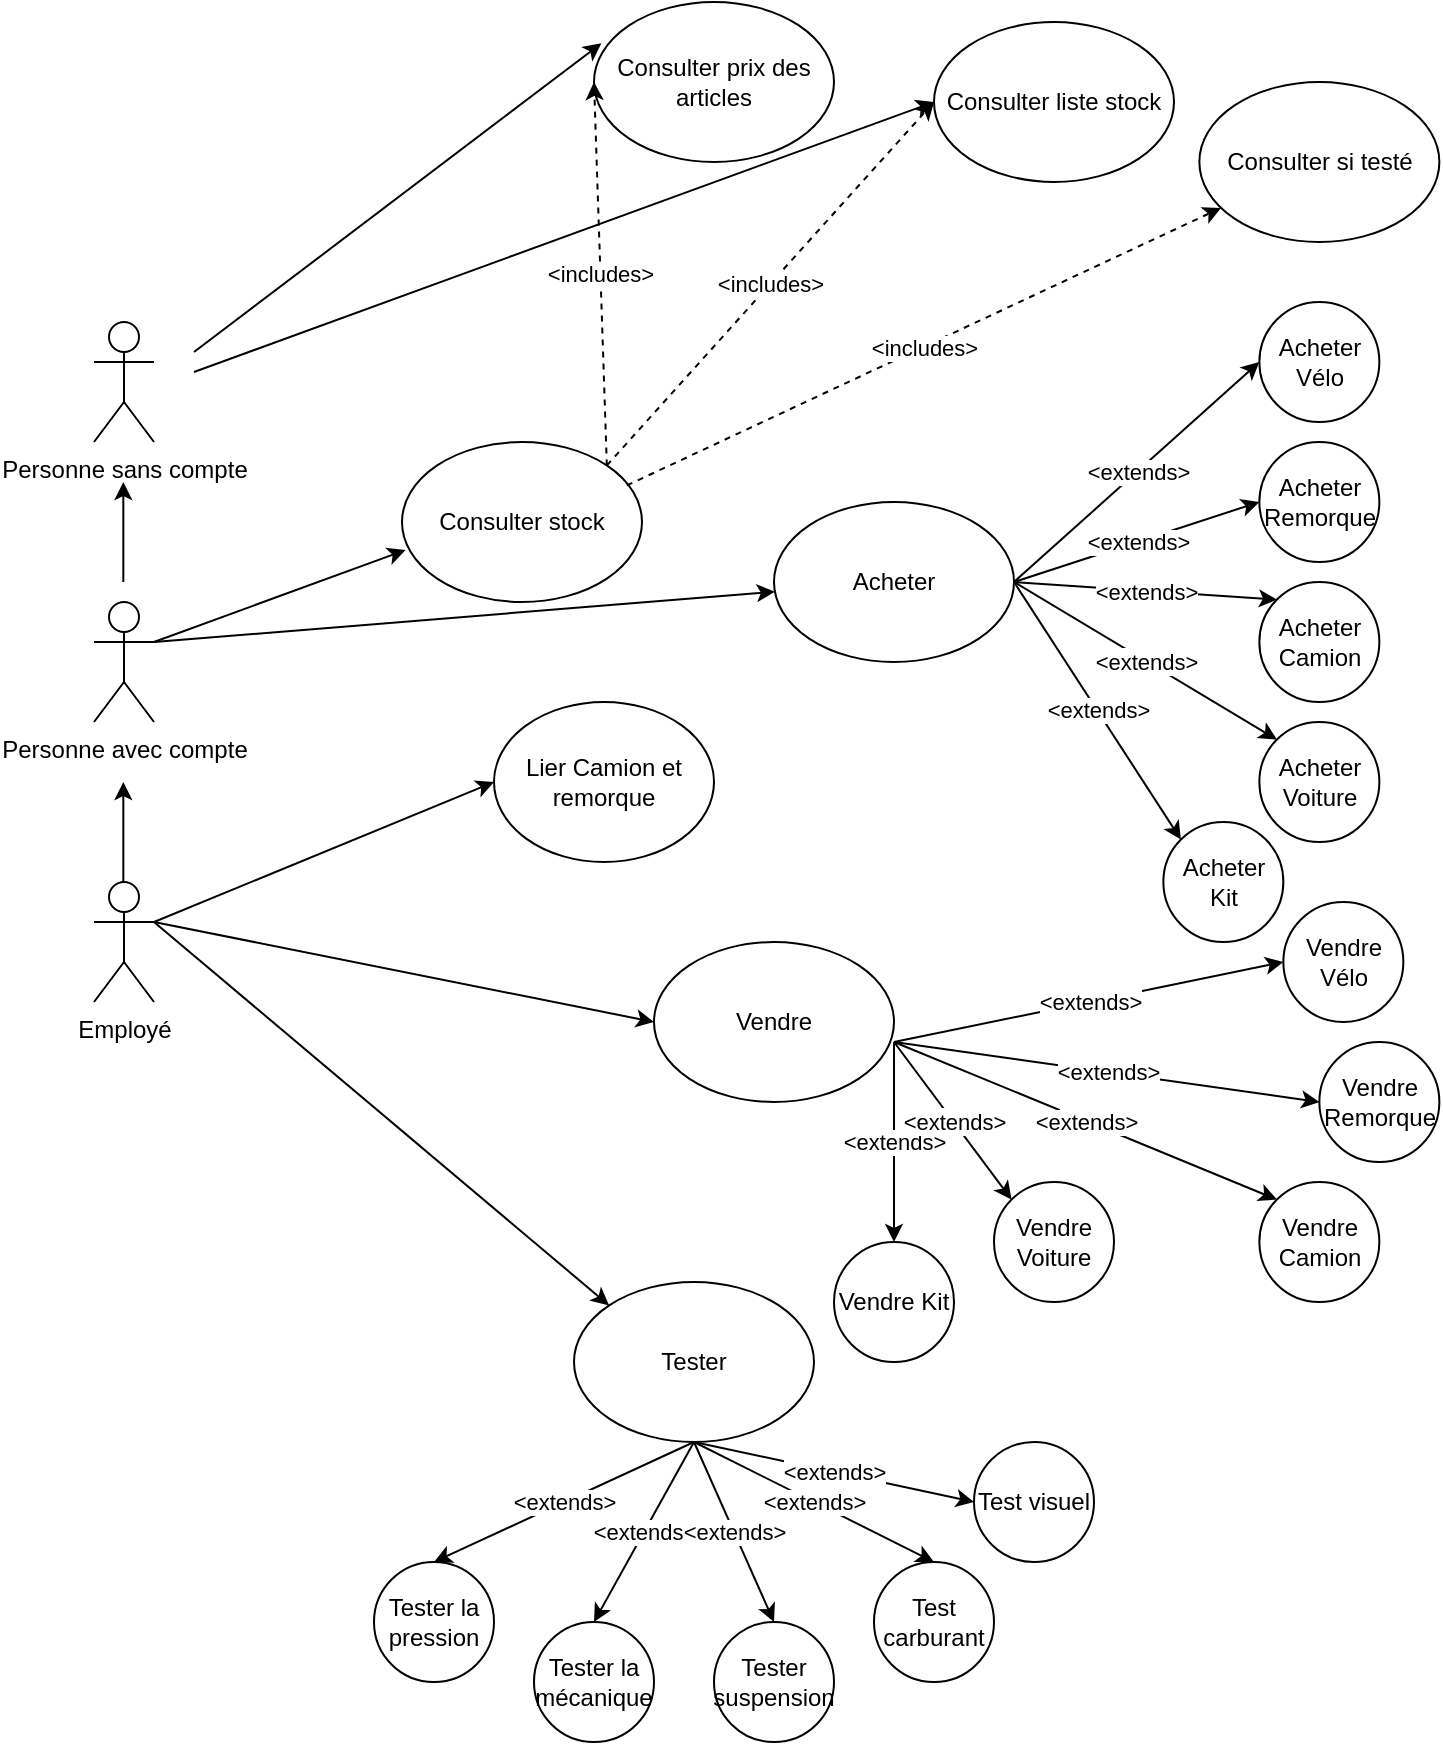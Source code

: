 <mxfile version="14.6.9" type="github" pages="2">
  <diagram id="zrro3p_Okz-FbBBPoKny" name="Page-1">
    <mxGraphModel dx="677" dy="355" grid="1" gridSize="10" guides="1" tooltips="1" connect="1" arrows="1" fold="1" page="1" pageScale="1" pageWidth="827" pageHeight="1169" math="0" shadow="0">
      <root>
        <mxCell id="0" />
        <mxCell id="1" parent="0" />
        <mxCell id="Jghu_ZEUdRBk4LjyPo3j-1" value="Employé" style="shape=umlActor;verticalLabelPosition=bottom;verticalAlign=top;html=1;outlineConnect=0;" vertex="1" parent="1">
          <mxGeometry x="140" y="460" width="30" height="60" as="geometry" />
        </mxCell>
        <mxCell id="Jghu_ZEUdRBk4LjyPo3j-3" value="Personne avec compte" style="shape=umlActor;verticalLabelPosition=bottom;verticalAlign=top;html=1;outlineConnect=0;" vertex="1" parent="1">
          <mxGeometry x="140" y="320" width="30" height="60" as="geometry" />
        </mxCell>
        <mxCell id="Jghu_ZEUdRBk4LjyPo3j-4" value="Personne sans compte" style="shape=umlActor;verticalLabelPosition=bottom;verticalAlign=top;html=1;outlineConnect=0;" vertex="1" parent="1">
          <mxGeometry x="140" y="180" width="30" height="60" as="geometry" />
        </mxCell>
        <mxCell id="Jghu_ZEUdRBk4LjyPo3j-5" value="" style="endArrow=classic;html=1;" edge="1" parent="1">
          <mxGeometry width="50" height="50" relative="1" as="geometry">
            <mxPoint x="154.66" y="310" as="sourcePoint" />
            <mxPoint x="154.66" y="260" as="targetPoint" />
          </mxGeometry>
        </mxCell>
        <mxCell id="Jghu_ZEUdRBk4LjyPo3j-6" value="" style="endArrow=classic;html=1;" edge="1" parent="1">
          <mxGeometry width="50" height="50" relative="1" as="geometry">
            <mxPoint x="154.66" y="460" as="sourcePoint" />
            <mxPoint x="154.66" y="410" as="targetPoint" />
          </mxGeometry>
        </mxCell>
        <mxCell id="Jghu_ZEUdRBk4LjyPo3j-7" value="Consulter stock" style="ellipse;whiteSpace=wrap;html=1;" vertex="1" parent="1">
          <mxGeometry x="294" y="240" width="120" height="80" as="geometry" />
        </mxCell>
        <mxCell id="Jghu_ZEUdRBk4LjyPo3j-9" value="Consulter prix des articles" style="ellipse;whiteSpace=wrap;html=1;" vertex="1" parent="1">
          <mxGeometry x="390" y="20" width="120" height="80" as="geometry" />
        </mxCell>
        <mxCell id="Jghu_ZEUdRBk4LjyPo3j-10" value="" style="endArrow=classic;html=1;exitX=1;exitY=0;exitDx=0;exitDy=0;dashed=1;entryX=0;entryY=0.5;entryDx=0;entryDy=0;" edge="1" parent="1" source="Jghu_ZEUdRBk4LjyPo3j-7" target="Jghu_ZEUdRBk4LjyPo3j-9">
          <mxGeometry relative="1" as="geometry">
            <mxPoint x="321.216" y="241.716" as="sourcePoint" />
            <mxPoint x="450" y="290" as="targetPoint" />
          </mxGeometry>
        </mxCell>
        <mxCell id="Jghu_ZEUdRBk4LjyPo3j-11" value="&amp;lt;includes&amp;gt;" style="edgeLabel;resizable=0;html=1;align=center;verticalAlign=middle;" connectable="0" vertex="1" parent="Jghu_ZEUdRBk4LjyPo3j-10">
          <mxGeometry relative="1" as="geometry" />
        </mxCell>
        <mxCell id="Jghu_ZEUdRBk4LjyPo3j-14" value="" style="endArrow=classic;html=1;exitX=1;exitY=0.333;exitDx=0;exitDy=0;exitPerimeter=0;entryX=0.015;entryY=0.675;entryDx=0;entryDy=0;entryPerimeter=0;" edge="1" parent="1" target="Jghu_ZEUdRBk4LjyPo3j-7">
          <mxGeometry width="50" height="50" relative="1" as="geometry">
            <mxPoint x="170" y="340" as="sourcePoint" />
            <mxPoint x="340" y="270" as="targetPoint" />
          </mxGeometry>
        </mxCell>
        <mxCell id="Jghu_ZEUdRBk4LjyPo3j-15" value="Consulter si testé" style="ellipse;whiteSpace=wrap;html=1;" vertex="1" parent="1">
          <mxGeometry x="692.68" y="60" width="120" height="80" as="geometry" />
        </mxCell>
        <mxCell id="Jghu_ZEUdRBk4LjyPo3j-16" value="" style="endArrow=classic;html=1;exitX=1;exitY=0.333;exitDx=0;exitDy=0;exitPerimeter=0;entryX=0.031;entryY=0.258;entryDx=0;entryDy=0;entryPerimeter=0;" edge="1" parent="1" target="Jghu_ZEUdRBk4LjyPo3j-9">
          <mxGeometry width="50" height="50" relative="1" as="geometry">
            <mxPoint x="190" y="195.0" as="sourcePoint" />
            <mxPoint x="400" y="225.0" as="targetPoint" />
          </mxGeometry>
        </mxCell>
        <mxCell id="Jghu_ZEUdRBk4LjyPo3j-17" value="" style="endArrow=classic;html=1;exitX=1;exitY=0;exitDx=0;exitDy=0;dashed=1;" edge="1" parent="1" target="Jghu_ZEUdRBk4LjyPo3j-15">
          <mxGeometry relative="1" as="geometry">
            <mxPoint x="406.426" y="261.716" as="sourcePoint" />
            <mxPoint x="500" y="130" as="targetPoint" />
          </mxGeometry>
        </mxCell>
        <mxCell id="Jghu_ZEUdRBk4LjyPo3j-18" value="&amp;lt;includes&amp;gt;" style="edgeLabel;resizable=0;html=1;align=center;verticalAlign=middle;" connectable="0" vertex="1" parent="Jghu_ZEUdRBk4LjyPo3j-17">
          <mxGeometry relative="1" as="geometry" />
        </mxCell>
        <mxCell id="Jghu_ZEUdRBk4LjyPo3j-19" value="Consulter liste stock" style="ellipse;whiteSpace=wrap;html=1;" vertex="1" parent="1">
          <mxGeometry x="560" y="30" width="120" height="80" as="geometry" />
        </mxCell>
        <mxCell id="Jghu_ZEUdRBk4LjyPo3j-20" value="" style="endArrow=classic;html=1;exitX=1;exitY=0;exitDx=0;exitDy=0;dashed=1;entryX=0;entryY=0.5;entryDx=0;entryDy=0;" edge="1" parent="1" target="Jghu_ZEUdRBk4LjyPo3j-19" source="Jghu_ZEUdRBk4LjyPo3j-7">
          <mxGeometry relative="1" as="geometry">
            <mxPoint x="519.996" y="295.856" as="sourcePoint" />
            <mxPoint x="573.57" y="334.14" as="targetPoint" />
          </mxGeometry>
        </mxCell>
        <mxCell id="Jghu_ZEUdRBk4LjyPo3j-21" value="&amp;lt;includes&amp;gt;" style="edgeLabel;resizable=0;html=1;align=center;verticalAlign=middle;" connectable="0" vertex="1" parent="Jghu_ZEUdRBk4LjyPo3j-20">
          <mxGeometry relative="1" as="geometry" />
        </mxCell>
        <mxCell id="Jghu_ZEUdRBk4LjyPo3j-22" value="" style="endArrow=classic;html=1;entryX=0;entryY=0.5;entryDx=0;entryDy=0;" edge="1" parent="1" target="Jghu_ZEUdRBk4LjyPo3j-19">
          <mxGeometry width="50" height="50" relative="1" as="geometry">
            <mxPoint x="190" y="205" as="sourcePoint" />
            <mxPoint x="403.72" y="80.64" as="targetPoint" />
          </mxGeometry>
        </mxCell>
        <mxCell id="Jghu_ZEUdRBk4LjyPo3j-24" value="Vendre" style="ellipse;whiteSpace=wrap;html=1;" vertex="1" parent="1">
          <mxGeometry x="420" y="490" width="120" height="80" as="geometry" />
        </mxCell>
        <mxCell id="Jghu_ZEUdRBk4LjyPo3j-25" value="Tester" style="ellipse;whiteSpace=wrap;html=1;" vertex="1" parent="1">
          <mxGeometry x="380" y="660" width="120" height="80" as="geometry" />
        </mxCell>
        <mxCell id="Jghu_ZEUdRBk4LjyPo3j-28" value="Acheter" style="ellipse;whiteSpace=wrap;html=1;" vertex="1" parent="1">
          <mxGeometry x="480.0" y="270" width="120" height="80" as="geometry" />
        </mxCell>
        <mxCell id="Jghu_ZEUdRBk4LjyPo3j-29" value="" style="endArrow=classic;html=1;" edge="1" parent="1" target="Jghu_ZEUdRBk4LjyPo3j-28">
          <mxGeometry width="50" height="50" relative="1" as="geometry">
            <mxPoint x="170" y="340" as="sourcePoint" />
            <mxPoint x="305.8" y="304" as="targetPoint" />
          </mxGeometry>
        </mxCell>
        <mxCell id="Jghu_ZEUdRBk4LjyPo3j-34" value="" style="endArrow=classic;html=1;exitX=1;exitY=0.333;exitDx=0;exitDy=0;exitPerimeter=0;entryX=0;entryY=0.5;entryDx=0;entryDy=0;" edge="1" parent="1" source="Jghu_ZEUdRBk4LjyPo3j-1" target="Jghu_ZEUdRBk4LjyPo3j-24">
          <mxGeometry width="50" height="50" relative="1" as="geometry">
            <mxPoint x="180" y="350" as="sourcePoint" />
            <mxPoint x="382.32" y="388.984" as="targetPoint" />
          </mxGeometry>
        </mxCell>
        <mxCell id="Jghu_ZEUdRBk4LjyPo3j-35" value="" style="endArrow=classic;html=1;exitX=1;exitY=0.333;exitDx=0;exitDy=0;exitPerimeter=0;entryX=0;entryY=0;entryDx=0;entryDy=0;" edge="1" parent="1" source="Jghu_ZEUdRBk4LjyPo3j-1" target="Jghu_ZEUdRBk4LjyPo3j-25">
          <mxGeometry width="50" height="50" relative="1" as="geometry">
            <mxPoint x="190" y="360" as="sourcePoint" />
            <mxPoint x="392.32" y="398.984" as="targetPoint" />
          </mxGeometry>
        </mxCell>
        <mxCell id="Jghu_ZEUdRBk4LjyPo3j-36" value="Acheter Remorque" style="ellipse;whiteSpace=wrap;html=1;" vertex="1" parent="1">
          <mxGeometry x="722.68" y="240" width="60" height="60" as="geometry" />
        </mxCell>
        <mxCell id="Jghu_ZEUdRBk4LjyPo3j-37" value="Acheter Camion" style="ellipse;whiteSpace=wrap;html=1;" vertex="1" parent="1">
          <mxGeometry x="722.68" y="310" width="60" height="60" as="geometry" />
        </mxCell>
        <mxCell id="Jghu_ZEUdRBk4LjyPo3j-38" value="Acheter Voiture" style="ellipse;whiteSpace=wrap;html=1;" vertex="1" parent="1">
          <mxGeometry x="722.68" y="380" width="60" height="60" as="geometry" />
        </mxCell>
        <mxCell id="Jghu_ZEUdRBk4LjyPo3j-39" value="Acheter Vélo" style="ellipse;whiteSpace=wrap;html=1;" vertex="1" parent="1">
          <mxGeometry x="722.68" y="170" width="60" height="60" as="geometry" />
        </mxCell>
        <mxCell id="Jghu_ZEUdRBk4LjyPo3j-53" value="Acheter Kit" style="ellipse;whiteSpace=wrap;html=1;" vertex="1" parent="1">
          <mxGeometry x="674.68" y="430" width="60" height="60" as="geometry" />
        </mxCell>
        <mxCell id="Jghu_ZEUdRBk4LjyPo3j-55" value="Lier Camion et remorque" style="ellipse;whiteSpace=wrap;html=1;" vertex="1" parent="1">
          <mxGeometry x="340" y="370" width="110" height="80" as="geometry" />
        </mxCell>
        <mxCell id="Jghu_ZEUdRBk4LjyPo3j-56" value="" style="endArrow=classic;html=1;entryX=0;entryY=0.5;entryDx=0;entryDy=0;" edge="1" parent="1" target="Jghu_ZEUdRBk4LjyPo3j-55">
          <mxGeometry width="50" height="50" relative="1" as="geometry">
            <mxPoint x="170" y="480" as="sourcePoint" />
            <mxPoint x="336" y="550" as="targetPoint" />
          </mxGeometry>
        </mxCell>
        <mxCell id="Jghu_ZEUdRBk4LjyPo3j-57" value="Tester la pression" style="ellipse;whiteSpace=wrap;html=1;" vertex="1" parent="1">
          <mxGeometry x="280" y="800" width="60" height="60" as="geometry" />
        </mxCell>
        <mxCell id="Jghu_ZEUdRBk4LjyPo3j-59" value="Label" style="endArrow=classic;html=1;exitX=0.5;exitY=1;exitDx=0;exitDy=0;entryX=0.5;entryY=0;entryDx=0;entryDy=0;" edge="1" parent="1" source="Jghu_ZEUdRBk4LjyPo3j-25" target="Jghu_ZEUdRBk4LjyPo3j-57">
          <mxGeometry relative="1" as="geometry">
            <mxPoint x="190" y="810" as="sourcePoint" />
            <mxPoint x="350" y="810" as="targetPoint" />
          </mxGeometry>
        </mxCell>
        <mxCell id="Jghu_ZEUdRBk4LjyPo3j-60" value="&amp;lt;extends&amp;gt;" style="edgeLabel;resizable=0;html=1;align=center;verticalAlign=middle;" connectable="0" vertex="1" parent="Jghu_ZEUdRBk4LjyPo3j-59">
          <mxGeometry relative="1" as="geometry" />
        </mxCell>
        <mxCell id="Jghu_ZEUdRBk4LjyPo3j-63" value="Label" style="endArrow=classic;html=1;exitX=1;exitY=0.5;exitDx=0;exitDy=0;entryX=0;entryY=0;entryDx=0;entryDy=0;" edge="1" parent="1" source="Jghu_ZEUdRBk4LjyPo3j-28" target="Jghu_ZEUdRBk4LjyPo3j-53">
          <mxGeometry relative="1" as="geometry">
            <mxPoint x="560" y="420" as="sourcePoint" />
            <mxPoint x="550" y="480" as="targetPoint" />
          </mxGeometry>
        </mxCell>
        <mxCell id="Jghu_ZEUdRBk4LjyPo3j-64" value="&amp;lt;extends&amp;gt;" style="edgeLabel;resizable=0;html=1;align=center;verticalAlign=middle;" connectable="0" vertex="1" parent="Jghu_ZEUdRBk4LjyPo3j-63">
          <mxGeometry relative="1" as="geometry" />
        </mxCell>
        <mxCell id="Jghu_ZEUdRBk4LjyPo3j-65" value="Label" style="endArrow=classic;html=1;exitX=1;exitY=0.5;exitDx=0;exitDy=0;entryX=0;entryY=0;entryDx=0;entryDy=0;" edge="1" parent="1" source="Jghu_ZEUdRBk4LjyPo3j-28" target="Jghu_ZEUdRBk4LjyPo3j-38">
          <mxGeometry relative="1" as="geometry">
            <mxPoint x="544" y="380" as="sourcePoint" />
            <mxPoint x="630.787" y="578.787" as="targetPoint" />
          </mxGeometry>
        </mxCell>
        <mxCell id="Jghu_ZEUdRBk4LjyPo3j-66" value="&amp;lt;extends&amp;gt;" style="edgeLabel;resizable=0;html=1;align=center;verticalAlign=middle;" connectable="0" vertex="1" parent="Jghu_ZEUdRBk4LjyPo3j-65">
          <mxGeometry relative="1" as="geometry" />
        </mxCell>
        <mxCell id="Jghu_ZEUdRBk4LjyPo3j-67" value="Label" style="endArrow=classic;html=1;exitX=1;exitY=0.5;exitDx=0;exitDy=0;entryX=0;entryY=0;entryDx=0;entryDy=0;" edge="1" parent="1" source="Jghu_ZEUdRBk4LjyPo3j-28" target="Jghu_ZEUdRBk4LjyPo3j-37">
          <mxGeometry relative="1" as="geometry">
            <mxPoint x="554" y="390" as="sourcePoint" />
            <mxPoint x="640.787" y="588.787" as="targetPoint" />
          </mxGeometry>
        </mxCell>
        <mxCell id="Jghu_ZEUdRBk4LjyPo3j-68" value="&amp;lt;extends&amp;gt;" style="edgeLabel;resizable=0;html=1;align=center;verticalAlign=middle;" connectable="0" vertex="1" parent="Jghu_ZEUdRBk4LjyPo3j-67">
          <mxGeometry relative="1" as="geometry" />
        </mxCell>
        <mxCell id="Jghu_ZEUdRBk4LjyPo3j-69" value="Label" style="endArrow=classic;html=1;exitX=1;exitY=0.5;exitDx=0;exitDy=0;entryX=0;entryY=0.5;entryDx=0;entryDy=0;" edge="1" parent="1" source="Jghu_ZEUdRBk4LjyPo3j-28" target="Jghu_ZEUdRBk4LjyPo3j-36">
          <mxGeometry relative="1" as="geometry">
            <mxPoint x="564" y="400" as="sourcePoint" />
            <mxPoint x="650.787" y="598.787" as="targetPoint" />
          </mxGeometry>
        </mxCell>
        <mxCell id="Jghu_ZEUdRBk4LjyPo3j-70" value="&amp;lt;extends&amp;gt;" style="edgeLabel;resizable=0;html=1;align=center;verticalAlign=middle;" connectable="0" vertex="1" parent="Jghu_ZEUdRBk4LjyPo3j-69">
          <mxGeometry relative="1" as="geometry" />
        </mxCell>
        <mxCell id="Jghu_ZEUdRBk4LjyPo3j-71" value="Label" style="endArrow=classic;html=1;exitX=1;exitY=0.5;exitDx=0;exitDy=0;entryX=0;entryY=0.5;entryDx=0;entryDy=0;" edge="1" parent="1" source="Jghu_ZEUdRBk4LjyPo3j-28" target="Jghu_ZEUdRBk4LjyPo3j-39">
          <mxGeometry relative="1" as="geometry">
            <mxPoint x="574" y="410" as="sourcePoint" />
            <mxPoint x="660.787" y="608.787" as="targetPoint" />
          </mxGeometry>
        </mxCell>
        <mxCell id="Jghu_ZEUdRBk4LjyPo3j-72" value="&amp;lt;extends&amp;gt;" style="edgeLabel;resizable=0;html=1;align=center;verticalAlign=middle;" connectable="0" vertex="1" parent="Jghu_ZEUdRBk4LjyPo3j-71">
          <mxGeometry relative="1" as="geometry" />
        </mxCell>
        <mxCell id="NLDs3pnNI_aHXxIi2RQk-1" value="Tester la mécanique" style="ellipse;whiteSpace=wrap;html=1;" vertex="1" parent="1">
          <mxGeometry x="360" y="830" width="60" height="60" as="geometry" />
        </mxCell>
        <mxCell id="NLDs3pnNI_aHXxIi2RQk-2" value="Label" style="endArrow=classic;html=1;entryX=0.5;entryY=0;entryDx=0;entryDy=0;" edge="1" parent="1" target="NLDs3pnNI_aHXxIi2RQk-1">
          <mxGeometry relative="1" as="geometry">
            <mxPoint x="440" y="740" as="sourcePoint" />
            <mxPoint x="420" y="820" as="targetPoint" />
          </mxGeometry>
        </mxCell>
        <mxCell id="NLDs3pnNI_aHXxIi2RQk-3" value="&amp;lt;extends&amp;gt;" style="edgeLabel;resizable=0;html=1;align=center;verticalAlign=middle;" connectable="0" vertex="1" parent="NLDs3pnNI_aHXxIi2RQk-2">
          <mxGeometry relative="1" as="geometry" />
        </mxCell>
        <mxCell id="NLDs3pnNI_aHXxIi2RQk-4" value="Tester suspension" style="ellipse;whiteSpace=wrap;html=1;" vertex="1" parent="1">
          <mxGeometry x="450" y="830" width="60" height="60" as="geometry" />
        </mxCell>
        <mxCell id="NLDs3pnNI_aHXxIi2RQk-5" value="Label" style="endArrow=classic;html=1;exitX=0.5;exitY=1;exitDx=0;exitDy=0;entryX=0.5;entryY=0;entryDx=0;entryDy=0;" edge="1" parent="1" target="NLDs3pnNI_aHXxIi2RQk-4" source="Jghu_ZEUdRBk4LjyPo3j-25">
          <mxGeometry relative="1" as="geometry">
            <mxPoint x="580" y="750" as="sourcePoint" />
            <mxPoint x="490" y="820" as="targetPoint" />
          </mxGeometry>
        </mxCell>
        <mxCell id="NLDs3pnNI_aHXxIi2RQk-6" value="&amp;lt;extends&amp;gt;" style="edgeLabel;resizable=0;html=1;align=center;verticalAlign=middle;" connectable="0" vertex="1" parent="NLDs3pnNI_aHXxIi2RQk-5">
          <mxGeometry relative="1" as="geometry" />
        </mxCell>
        <mxCell id="NLDs3pnNI_aHXxIi2RQk-7" value="Test carburant" style="ellipse;whiteSpace=wrap;html=1;" vertex="1" parent="1">
          <mxGeometry x="530" y="800" width="60" height="60" as="geometry" />
        </mxCell>
        <mxCell id="NLDs3pnNI_aHXxIi2RQk-8" value="Label" style="endArrow=classic;html=1;exitX=0.5;exitY=1;exitDx=0;exitDy=0;entryX=0.5;entryY=0;entryDx=0;entryDy=0;" edge="1" parent="1" target="NLDs3pnNI_aHXxIi2RQk-7" source="Jghu_ZEUdRBk4LjyPo3j-25">
          <mxGeometry relative="1" as="geometry">
            <mxPoint x="650" y="750" as="sourcePoint" />
            <mxPoint x="560" y="820" as="targetPoint" />
          </mxGeometry>
        </mxCell>
        <mxCell id="NLDs3pnNI_aHXxIi2RQk-9" value="&amp;lt;extends&amp;gt;" style="edgeLabel;resizable=0;html=1;align=center;verticalAlign=middle;" connectable="0" vertex="1" parent="NLDs3pnNI_aHXxIi2RQk-8">
          <mxGeometry relative="1" as="geometry" />
        </mxCell>
        <mxCell id="NLDs3pnNI_aHXxIi2RQk-10" value="Test visuel" style="ellipse;whiteSpace=wrap;html=1;" vertex="1" parent="1">
          <mxGeometry x="580" y="740" width="60" height="60" as="geometry" />
        </mxCell>
        <mxCell id="NLDs3pnNI_aHXxIi2RQk-11" value="Label" style="endArrow=classic;html=1;entryX=0;entryY=0.5;entryDx=0;entryDy=0;" edge="1" parent="1" target="NLDs3pnNI_aHXxIi2RQk-10">
          <mxGeometry relative="1" as="geometry">
            <mxPoint x="440" y="740" as="sourcePoint" />
            <mxPoint x="610" y="760" as="targetPoint" />
          </mxGeometry>
        </mxCell>
        <mxCell id="NLDs3pnNI_aHXxIi2RQk-12" value="&amp;lt;extends&amp;gt;" style="edgeLabel;resizable=0;html=1;align=center;verticalAlign=middle;" connectable="0" vertex="1" parent="NLDs3pnNI_aHXxIi2RQk-11">
          <mxGeometry relative="1" as="geometry" />
        </mxCell>
        <mxCell id="NLDs3pnNI_aHXxIi2RQk-39" value="Vendre Remorque" style="ellipse;whiteSpace=wrap;html=1;" vertex="1" parent="1">
          <mxGeometry x="752.68" y="540" width="60" height="60" as="geometry" />
        </mxCell>
        <mxCell id="NLDs3pnNI_aHXxIi2RQk-40" value="Vendre Camion" style="ellipse;whiteSpace=wrap;html=1;" vertex="1" parent="1">
          <mxGeometry x="722.68" y="610" width="60" height="60" as="geometry" />
        </mxCell>
        <mxCell id="NLDs3pnNI_aHXxIi2RQk-41" value="Vendre Voiture" style="ellipse;whiteSpace=wrap;html=1;" vertex="1" parent="1">
          <mxGeometry x="590" y="610" width="60" height="60" as="geometry" />
        </mxCell>
        <mxCell id="NLDs3pnNI_aHXxIi2RQk-42" value="Vendre Vélo" style="ellipse;whiteSpace=wrap;html=1;" vertex="1" parent="1">
          <mxGeometry x="734.68" y="470" width="60" height="60" as="geometry" />
        </mxCell>
        <mxCell id="NLDs3pnNI_aHXxIi2RQk-43" value="Vendre Kit" style="ellipse;whiteSpace=wrap;html=1;" vertex="1" parent="1">
          <mxGeometry x="510" y="640" width="60" height="60" as="geometry" />
        </mxCell>
        <mxCell id="NLDs3pnNI_aHXxIi2RQk-44" value="Label" style="endArrow=classic;html=1;exitX=1;exitY=0.5;exitDx=0;exitDy=0;entryX=0.5;entryY=0;entryDx=0;entryDy=0;" edge="1" parent="1" target="NLDs3pnNI_aHXxIi2RQk-43">
          <mxGeometry relative="1" as="geometry">
            <mxPoint x="540" y="540" as="sourcePoint" />
            <mxPoint x="490" y="710" as="targetPoint" />
          </mxGeometry>
        </mxCell>
        <mxCell id="NLDs3pnNI_aHXxIi2RQk-45" value="&amp;lt;extends&amp;gt;" style="edgeLabel;resizable=0;html=1;align=center;verticalAlign=middle;" connectable="0" vertex="1" parent="NLDs3pnNI_aHXxIi2RQk-44">
          <mxGeometry relative="1" as="geometry" />
        </mxCell>
        <mxCell id="NLDs3pnNI_aHXxIi2RQk-46" value="Label" style="endArrow=classic;html=1;exitX=1;exitY=0.5;exitDx=0;exitDy=0;entryX=0;entryY=0;entryDx=0;entryDy=0;" edge="1" parent="1" target="NLDs3pnNI_aHXxIi2RQk-41">
          <mxGeometry relative="1" as="geometry">
            <mxPoint x="540" y="540" as="sourcePoint" />
            <mxPoint x="570.787" y="808.787" as="targetPoint" />
          </mxGeometry>
        </mxCell>
        <mxCell id="NLDs3pnNI_aHXxIi2RQk-47" value="&amp;lt;extends&amp;gt;" style="edgeLabel;resizable=0;html=1;align=center;verticalAlign=middle;" connectable="0" vertex="1" parent="NLDs3pnNI_aHXxIi2RQk-46">
          <mxGeometry relative="1" as="geometry" />
        </mxCell>
        <mxCell id="NLDs3pnNI_aHXxIi2RQk-48" value="Label" style="endArrow=classic;html=1;exitX=1;exitY=0.5;exitDx=0;exitDy=0;entryX=0;entryY=0;entryDx=0;entryDy=0;" edge="1" parent="1" target="NLDs3pnNI_aHXxIi2RQk-40">
          <mxGeometry relative="1" as="geometry">
            <mxPoint x="540" y="540" as="sourcePoint" />
            <mxPoint x="580.787" y="818.787" as="targetPoint" />
          </mxGeometry>
        </mxCell>
        <mxCell id="NLDs3pnNI_aHXxIi2RQk-49" value="&amp;lt;extends&amp;gt;" style="edgeLabel;resizable=0;html=1;align=center;verticalAlign=middle;" connectable="0" vertex="1" parent="NLDs3pnNI_aHXxIi2RQk-48">
          <mxGeometry relative="1" as="geometry" />
        </mxCell>
        <mxCell id="NLDs3pnNI_aHXxIi2RQk-50" value="Label" style="endArrow=classic;html=1;exitX=1;exitY=0.5;exitDx=0;exitDy=0;entryX=0;entryY=0.5;entryDx=0;entryDy=0;" edge="1" parent="1" target="NLDs3pnNI_aHXxIi2RQk-39">
          <mxGeometry relative="1" as="geometry">
            <mxPoint x="540" y="540" as="sourcePoint" />
            <mxPoint x="590.787" y="828.787" as="targetPoint" />
          </mxGeometry>
        </mxCell>
        <mxCell id="NLDs3pnNI_aHXxIi2RQk-51" value="&amp;lt;extends&amp;gt;" style="edgeLabel;resizable=0;html=1;align=center;verticalAlign=middle;" connectable="0" vertex="1" parent="NLDs3pnNI_aHXxIi2RQk-50">
          <mxGeometry relative="1" as="geometry" />
        </mxCell>
        <mxCell id="NLDs3pnNI_aHXxIi2RQk-52" value="Label" style="endArrow=classic;html=1;exitX=1;exitY=0.5;exitDx=0;exitDy=0;entryX=0;entryY=0.5;entryDx=0;entryDy=0;" edge="1" parent="1" target="NLDs3pnNI_aHXxIi2RQk-42">
          <mxGeometry relative="1" as="geometry">
            <mxPoint x="540" y="540" as="sourcePoint" />
            <mxPoint x="600.787" y="838.787" as="targetPoint" />
          </mxGeometry>
        </mxCell>
        <mxCell id="NLDs3pnNI_aHXxIi2RQk-53" value="&amp;lt;extends&amp;gt;" style="edgeLabel;resizable=0;html=1;align=center;verticalAlign=middle;" connectable="0" vertex="1" parent="NLDs3pnNI_aHXxIi2RQk-52">
          <mxGeometry relative="1" as="geometry" />
        </mxCell>
      </root>
    </mxGraphModel>
  </diagram>
  <diagram id="xPKXmHNfFuhlEQfglbh_" name="CasUtilisationTests">
    <mxGraphModel dx="981" dy="514" grid="1" gridSize="10" guides="1" tooltips="1" connect="1" arrows="1" fold="1" page="1" pageScale="1" pageWidth="827" pageHeight="1169" math="0" shadow="0">
      <root>
        <mxCell id="rNfG3vKCPXzIPoBRLkEO-0" />
        <mxCell id="rNfG3vKCPXzIPoBRLkEO-1" parent="rNfG3vKCPXzIPoBRLkEO-0" />
        <mxCell id="rNfG3vKCPXzIPoBRLkEO-2" value="Test Pression" style="shape=umlActor;verticalLabelPosition=bottom;verticalAlign=top;html=1;outlineConnect=0;fillColor=#e1d5e7;strokeColor=#9673a6;" vertex="1" parent="rNfG3vKCPXzIPoBRLkEO-1">
          <mxGeometry x="110" y="90" width="30" height="60" as="geometry" />
        </mxCell>
        <mxCell id="rNfG3vKCPXzIPoBRLkEO-3" value="Voiture" style="ellipse;whiteSpace=wrap;html=1;" vertex="1" parent="rNfG3vKCPXzIPoBRLkEO-1">
          <mxGeometry x="460" y="160" width="120" height="80" as="geometry" />
        </mxCell>
        <mxCell id="rNfG3vKCPXzIPoBRLkEO-4" value="Test Mécanique" style="shape=umlActor;verticalLabelPosition=bottom;verticalAlign=top;html=1;outlineConnect=0;fillColor=#d5e8d4;strokeColor=#82b366;" vertex="1" parent="rNfG3vKCPXzIPoBRLkEO-1">
          <mxGeometry x="110" y="200" width="30" height="60" as="geometry" />
        </mxCell>
        <mxCell id="rNfG3vKCPXzIPoBRLkEO-5" value="Test Suspensions" style="shape=umlActor;verticalLabelPosition=bottom;verticalAlign=top;html=1;outlineConnect=0;fillColor=#dae8fc;strokeColor=#6c8ebf;" vertex="1" parent="rNfG3vKCPXzIPoBRLkEO-1">
          <mxGeometry x="110" y="310" width="30" height="60" as="geometry" />
        </mxCell>
        <mxCell id="rNfG3vKCPXzIPoBRLkEO-8" value="Test Carburant" style="shape=umlActor;verticalLabelPosition=bottom;verticalAlign=top;html=1;outlineConnect=0;fillColor=#f8cecc;strokeColor=#b85450;" vertex="1" parent="rNfG3vKCPXzIPoBRLkEO-1">
          <mxGeometry x="110" y="420" width="30" height="60" as="geometry" />
        </mxCell>
        <mxCell id="rNfG3vKCPXzIPoBRLkEO-9" value="Test visuel" style="shape=umlActor;verticalLabelPosition=bottom;verticalAlign=top;html=1;outlineConnect=0;fillColor=#f0a30a;strokeColor=#BD7000;fontColor=#000000;" vertex="1" parent="rNfG3vKCPXzIPoBRLkEO-1">
          <mxGeometry x="110" y="525" width="30" height="60" as="geometry" />
        </mxCell>
        <mxCell id="rNfG3vKCPXzIPoBRLkEO-10" value="Camion" style="ellipse;whiteSpace=wrap;html=1;" vertex="1" parent="rNfG3vKCPXzIPoBRLkEO-1">
          <mxGeometry x="460" y="250" width="120" height="80" as="geometry" />
        </mxCell>
        <mxCell id="rNfG3vKCPXzIPoBRLkEO-11" value="Remorque" style="ellipse;whiteSpace=wrap;html=1;" vertex="1" parent="rNfG3vKCPXzIPoBRLkEO-1">
          <mxGeometry x="460" y="340" width="120" height="80" as="geometry" />
        </mxCell>
        <mxCell id="rNfG3vKCPXzIPoBRLkEO-12" value="Vélo" style="ellipse;whiteSpace=wrap;html=1;" vertex="1" parent="rNfG3vKCPXzIPoBRLkEO-1">
          <mxGeometry x="460" y="440" width="120" height="80" as="geometry" />
        </mxCell>
        <mxCell id="rNfG3vKCPXzIPoBRLkEO-13" value="" style="endArrow=classic;html=1;exitX=1;exitY=0.333;exitDx=0;exitDy=0;exitPerimeter=0;entryX=0;entryY=0.5;entryDx=0;entryDy=0;fillColor=#e1d5e7;strokeColor=#9673a6;" edge="1" parent="rNfG3vKCPXzIPoBRLkEO-1" source="rNfG3vKCPXzIPoBRLkEO-2" target="rNfG3vKCPXzIPoBRLkEO-3">
          <mxGeometry width="50" height="50" relative="1" as="geometry">
            <mxPoint x="300" y="410" as="sourcePoint" />
            <mxPoint x="350" y="360" as="targetPoint" />
          </mxGeometry>
        </mxCell>
        <mxCell id="rNfG3vKCPXzIPoBRLkEO-14" value="" style="endArrow=classic;html=1;exitX=1;exitY=0.333;exitDx=0;exitDy=0;exitPerimeter=0;entryX=0;entryY=0.5;entryDx=0;entryDy=0;fillColor=#e1d5e7;strokeColor=#9673a6;" edge="1" parent="rNfG3vKCPXzIPoBRLkEO-1" source="rNfG3vKCPXzIPoBRLkEO-2" target="rNfG3vKCPXzIPoBRLkEO-10">
          <mxGeometry width="50" height="50" relative="1" as="geometry">
            <mxPoint x="150" y="120" as="sourcePoint" />
            <mxPoint x="470" y="210" as="targetPoint" />
          </mxGeometry>
        </mxCell>
        <mxCell id="rNfG3vKCPXzIPoBRLkEO-15" value="" style="endArrow=classic;html=1;entryX=-0.021;entryY=0.373;entryDx=0;entryDy=0;entryPerimeter=0;fillColor=#e1d5e7;strokeColor=#9673a6;" edge="1" parent="rNfG3vKCPXzIPoBRLkEO-1" target="rNfG3vKCPXzIPoBRLkEO-11">
          <mxGeometry width="50" height="50" relative="1" as="geometry">
            <mxPoint x="140" y="110" as="sourcePoint" />
            <mxPoint x="480" y="220" as="targetPoint" />
          </mxGeometry>
        </mxCell>
        <mxCell id="rNfG3vKCPXzIPoBRLkEO-16" value="" style="endArrow=classic;html=1;entryX=0;entryY=0.5;entryDx=0;entryDy=0;exitX=1;exitY=0.333;exitDx=0;exitDy=0;exitPerimeter=0;fillColor=#e1d5e7;strokeColor=#9673a6;" edge="1" parent="rNfG3vKCPXzIPoBRLkEO-1" source="rNfG3vKCPXzIPoBRLkEO-2" target="rNfG3vKCPXzIPoBRLkEO-12">
          <mxGeometry width="50" height="50" relative="1" as="geometry">
            <mxPoint x="150" y="110" as="sourcePoint" />
            <mxPoint x="490" y="230" as="targetPoint" />
          </mxGeometry>
        </mxCell>
        <mxCell id="rNfG3vKCPXzIPoBRLkEO-17" value="" style="endArrow=classic;html=1;exitX=1;exitY=0.333;exitDx=0;exitDy=0;exitPerimeter=0;entryX=0;entryY=0.5;entryDx=0;entryDy=0;fillColor=#d5e8d4;strokeColor=#82b366;" edge="1" parent="rNfG3vKCPXzIPoBRLkEO-1" source="rNfG3vKCPXzIPoBRLkEO-4" target="rNfG3vKCPXzIPoBRLkEO-3">
          <mxGeometry width="50" height="50" relative="1" as="geometry">
            <mxPoint x="300" y="400" as="sourcePoint" />
            <mxPoint x="350" y="350" as="targetPoint" />
          </mxGeometry>
        </mxCell>
        <mxCell id="rNfG3vKCPXzIPoBRLkEO-18" value="" style="endArrow=classic;html=1;exitX=1;exitY=0.333;exitDx=0;exitDy=0;exitPerimeter=0;entryX=0;entryY=0.5;entryDx=0;entryDy=0;fillColor=#d5e8d4;strokeColor=#82b366;" edge="1" parent="rNfG3vKCPXzIPoBRLkEO-1" source="rNfG3vKCPXzIPoBRLkEO-4" target="rNfG3vKCPXzIPoBRLkEO-10">
          <mxGeometry width="50" height="50" relative="1" as="geometry">
            <mxPoint x="150" y="230" as="sourcePoint" />
            <mxPoint x="470" y="210" as="targetPoint" />
          </mxGeometry>
        </mxCell>
        <mxCell id="rNfG3vKCPXzIPoBRLkEO-19" value="" style="endArrow=classic;html=1;exitX=1;exitY=0.333;exitDx=0;exitDy=0;exitPerimeter=0;entryX=0;entryY=0.375;entryDx=0;entryDy=0;entryPerimeter=0;fillColor=#d5e8d4;strokeColor=#82b366;" edge="1" parent="rNfG3vKCPXzIPoBRLkEO-1" source="rNfG3vKCPXzIPoBRLkEO-4" target="rNfG3vKCPXzIPoBRLkEO-11">
          <mxGeometry width="50" height="50" relative="1" as="geometry">
            <mxPoint x="160" y="240" as="sourcePoint" />
            <mxPoint x="480" y="220" as="targetPoint" />
          </mxGeometry>
        </mxCell>
        <mxCell id="rNfG3vKCPXzIPoBRLkEO-20" value="" style="endArrow=classic;html=1;exitX=1;exitY=0.333;exitDx=0;exitDy=0;exitPerimeter=0;entryX=0;entryY=0.5;entryDx=0;entryDy=0;fillColor=#dae8fc;strokeColor=#6c8ebf;" edge="1" parent="rNfG3vKCPXzIPoBRLkEO-1" source="rNfG3vKCPXzIPoBRLkEO-5" target="rNfG3vKCPXzIPoBRLkEO-10">
          <mxGeometry width="50" height="50" relative="1" as="geometry">
            <mxPoint x="200" y="380" as="sourcePoint" />
            <mxPoint x="250" y="330" as="targetPoint" />
          </mxGeometry>
        </mxCell>
        <mxCell id="rNfG3vKCPXzIPoBRLkEO-21" value="" style="endArrow=classic;html=1;exitX=1;exitY=0.333;exitDx=0;exitDy=0;exitPerimeter=0;entryX=0;entryY=0.5;entryDx=0;entryDy=0;fillColor=#f8cecc;strokeColor=#b85450;" edge="1" parent="rNfG3vKCPXzIPoBRLkEO-1" source="rNfG3vKCPXzIPoBRLkEO-8" target="rNfG3vKCPXzIPoBRLkEO-3">
          <mxGeometry width="50" height="50" relative="1" as="geometry">
            <mxPoint x="190" y="460" as="sourcePoint" />
            <mxPoint x="240" y="410" as="targetPoint" />
          </mxGeometry>
        </mxCell>
        <mxCell id="rNfG3vKCPXzIPoBRLkEO-22" value="" style="endArrow=classic;html=1;entryX=0;entryY=0.5;entryDx=0;entryDy=0;fillColor=#f8cecc;strokeColor=#b85450;" edge="1" parent="rNfG3vKCPXzIPoBRLkEO-1" target="rNfG3vKCPXzIPoBRLkEO-10">
          <mxGeometry width="50" height="50" relative="1" as="geometry">
            <mxPoint x="140" y="440" as="sourcePoint" />
            <mxPoint x="470.0" y="210" as="targetPoint" />
          </mxGeometry>
        </mxCell>
        <mxCell id="rNfG3vKCPXzIPoBRLkEO-23" value="" style="endArrow=classic;html=1;exitX=1;exitY=0.333;exitDx=0;exitDy=0;exitPerimeter=0;entryX=0;entryY=0.5;entryDx=0;entryDy=0;fillColor=#f0a30a;strokeColor=#BD7000;" edge="1" parent="rNfG3vKCPXzIPoBRLkEO-1" source="rNfG3vKCPXzIPoBRLkEO-9" target="rNfG3vKCPXzIPoBRLkEO-10">
          <mxGeometry width="50" height="50" relative="1" as="geometry">
            <mxPoint x="160" y="460" as="sourcePoint" />
            <mxPoint x="480.0" y="220" as="targetPoint" />
          </mxGeometry>
        </mxCell>
        <mxCell id="rNfG3vKCPXzIPoBRLkEO-24" value="" style="endArrow=classic;html=1;exitX=1;exitY=0.333;exitDx=0;exitDy=0;exitPerimeter=0;entryX=0;entryY=0.5;entryDx=0;entryDy=0;fillColor=#f0a30a;strokeColor=#BD7000;" edge="1" parent="rNfG3vKCPXzIPoBRLkEO-1" source="rNfG3vKCPXzIPoBRLkEO-9" target="rNfG3vKCPXzIPoBRLkEO-11">
          <mxGeometry width="50" height="50" relative="1" as="geometry">
            <mxPoint x="170" y="470" as="sourcePoint" />
            <mxPoint x="490.0" y="230" as="targetPoint" />
          </mxGeometry>
        </mxCell>
        <mxCell id="rNfG3vKCPXzIPoBRLkEO-25" value="" style="endArrow=classic;html=1;exitX=1;exitY=0.333;exitDx=0;exitDy=0;exitPerimeter=0;fillColor=#f0a30a;strokeColor=#BD7000;" edge="1" parent="rNfG3vKCPXzIPoBRLkEO-1" source="rNfG3vKCPXzIPoBRLkEO-9">
          <mxGeometry width="50" height="50" relative="1" as="geometry">
            <mxPoint x="180" y="480" as="sourcePoint" />
            <mxPoint x="460" y="480" as="targetPoint" />
          </mxGeometry>
        </mxCell>
      </root>
    </mxGraphModel>
  </diagram>
</mxfile>
